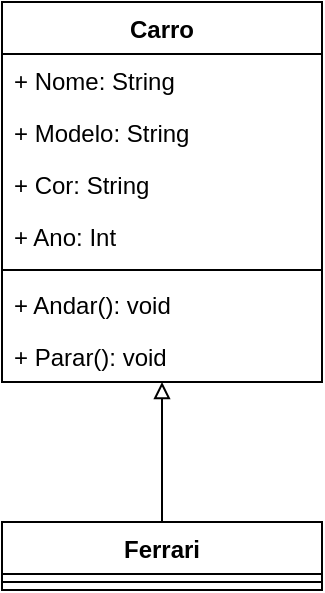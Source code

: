 <mxfile version="20.8.16" type="device"><diagram name="Página-1" id="wduMVEW4Toz7mfILxRte"><mxGraphModel dx="880" dy="524" grid="1" gridSize="10" guides="1" tooltips="1" connect="1" arrows="1" fold="1" page="1" pageScale="1" pageWidth="827" pageHeight="1169" math="0" shadow="0"><root><mxCell id="0"/><mxCell id="1" parent="0"/><mxCell id="uZIEKzBagacoCl7cwYFi-1" value="Carro&#10;" style="swimlane;fontStyle=1;align=center;verticalAlign=top;childLayout=stackLayout;horizontal=1;startSize=26;horizontalStack=0;resizeParent=1;resizeParentMax=0;resizeLast=0;collapsible=1;marginBottom=0;" vertex="1" parent="1"><mxGeometry x="50" y="140" width="160" height="190" as="geometry"/></mxCell><mxCell id="uZIEKzBagacoCl7cwYFi-2" value="+ Nome: String" style="text;strokeColor=none;fillColor=none;align=left;verticalAlign=top;spacingLeft=4;spacingRight=4;overflow=hidden;rotatable=0;points=[[0,0.5],[1,0.5]];portConstraint=eastwest;" vertex="1" parent="uZIEKzBagacoCl7cwYFi-1"><mxGeometry y="26" width="160" height="26" as="geometry"/></mxCell><mxCell id="uZIEKzBagacoCl7cwYFi-7" value="+ Modelo: String" style="text;strokeColor=none;fillColor=none;align=left;verticalAlign=top;spacingLeft=4;spacingRight=4;overflow=hidden;rotatable=0;points=[[0,0.5],[1,0.5]];portConstraint=eastwest;" vertex="1" parent="uZIEKzBagacoCl7cwYFi-1"><mxGeometry y="52" width="160" height="26" as="geometry"/></mxCell><mxCell id="uZIEKzBagacoCl7cwYFi-8" value="+ Cor: String" style="text;strokeColor=none;fillColor=none;align=left;verticalAlign=top;spacingLeft=4;spacingRight=4;overflow=hidden;rotatable=0;points=[[0,0.5],[1,0.5]];portConstraint=eastwest;" vertex="1" parent="uZIEKzBagacoCl7cwYFi-1"><mxGeometry y="78" width="160" height="26" as="geometry"/></mxCell><mxCell id="uZIEKzBagacoCl7cwYFi-9" value="+ Ano: Int" style="text;strokeColor=none;fillColor=none;align=left;verticalAlign=top;spacingLeft=4;spacingRight=4;overflow=hidden;rotatable=0;points=[[0,0.5],[1,0.5]];portConstraint=eastwest;" vertex="1" parent="uZIEKzBagacoCl7cwYFi-1"><mxGeometry y="104" width="160" height="26" as="geometry"/></mxCell><mxCell id="uZIEKzBagacoCl7cwYFi-3" value="" style="line;strokeWidth=1;fillColor=none;align=left;verticalAlign=middle;spacingTop=-1;spacingLeft=3;spacingRight=3;rotatable=0;labelPosition=right;points=[];portConstraint=eastwest;strokeColor=inherit;" vertex="1" parent="uZIEKzBagacoCl7cwYFi-1"><mxGeometry y="130" width="160" height="8" as="geometry"/></mxCell><mxCell id="uZIEKzBagacoCl7cwYFi-4" value="+ Andar(): void" style="text;strokeColor=none;fillColor=none;align=left;verticalAlign=top;spacingLeft=4;spacingRight=4;overflow=hidden;rotatable=0;points=[[0,0.5],[1,0.5]];portConstraint=eastwest;" vertex="1" parent="uZIEKzBagacoCl7cwYFi-1"><mxGeometry y="138" width="160" height="26" as="geometry"/></mxCell><mxCell id="uZIEKzBagacoCl7cwYFi-10" value="+ Parar(): void" style="text;strokeColor=none;fillColor=none;align=left;verticalAlign=top;spacingLeft=4;spacingRight=4;overflow=hidden;rotatable=0;points=[[0,0.5],[1,0.5]];portConstraint=eastwest;" vertex="1" parent="uZIEKzBagacoCl7cwYFi-1"><mxGeometry y="164" width="160" height="26" as="geometry"/></mxCell><mxCell id="uZIEKzBagacoCl7cwYFi-20" style="edgeStyle=orthogonalEdgeStyle;rounded=0;orthogonalLoop=1;jettySize=auto;html=1;exitX=0.5;exitY=0;exitDx=0;exitDy=0;entryX=0.5;entryY=1;entryDx=0;entryDy=0;entryPerimeter=0;endArrow=block;endFill=0;" edge="1" parent="1" source="uZIEKzBagacoCl7cwYFi-16" target="uZIEKzBagacoCl7cwYFi-10"><mxGeometry relative="1" as="geometry"><mxPoint x="130" y="340" as="targetPoint"/></mxGeometry></mxCell><mxCell id="uZIEKzBagacoCl7cwYFi-16" value="Ferrari" style="swimlane;fontStyle=1;align=center;verticalAlign=top;childLayout=stackLayout;horizontal=1;startSize=26;horizontalStack=0;resizeParent=1;resizeParentMax=0;resizeLast=0;collapsible=1;marginBottom=0;" vertex="1" parent="1"><mxGeometry x="50" y="400" width="160" height="34" as="geometry"><mxRectangle x="50" y="400" width="80" height="30" as="alternateBounds"/></mxGeometry></mxCell><mxCell id="uZIEKzBagacoCl7cwYFi-18" value="" style="line;strokeWidth=1;fillColor=none;align=left;verticalAlign=middle;spacingTop=-1;spacingLeft=3;spacingRight=3;rotatable=0;labelPosition=right;points=[];portConstraint=eastwest;strokeColor=inherit;" vertex="1" parent="uZIEKzBagacoCl7cwYFi-16"><mxGeometry y="26" width="160" height="8" as="geometry"/></mxCell></root></mxGraphModel></diagram></mxfile>